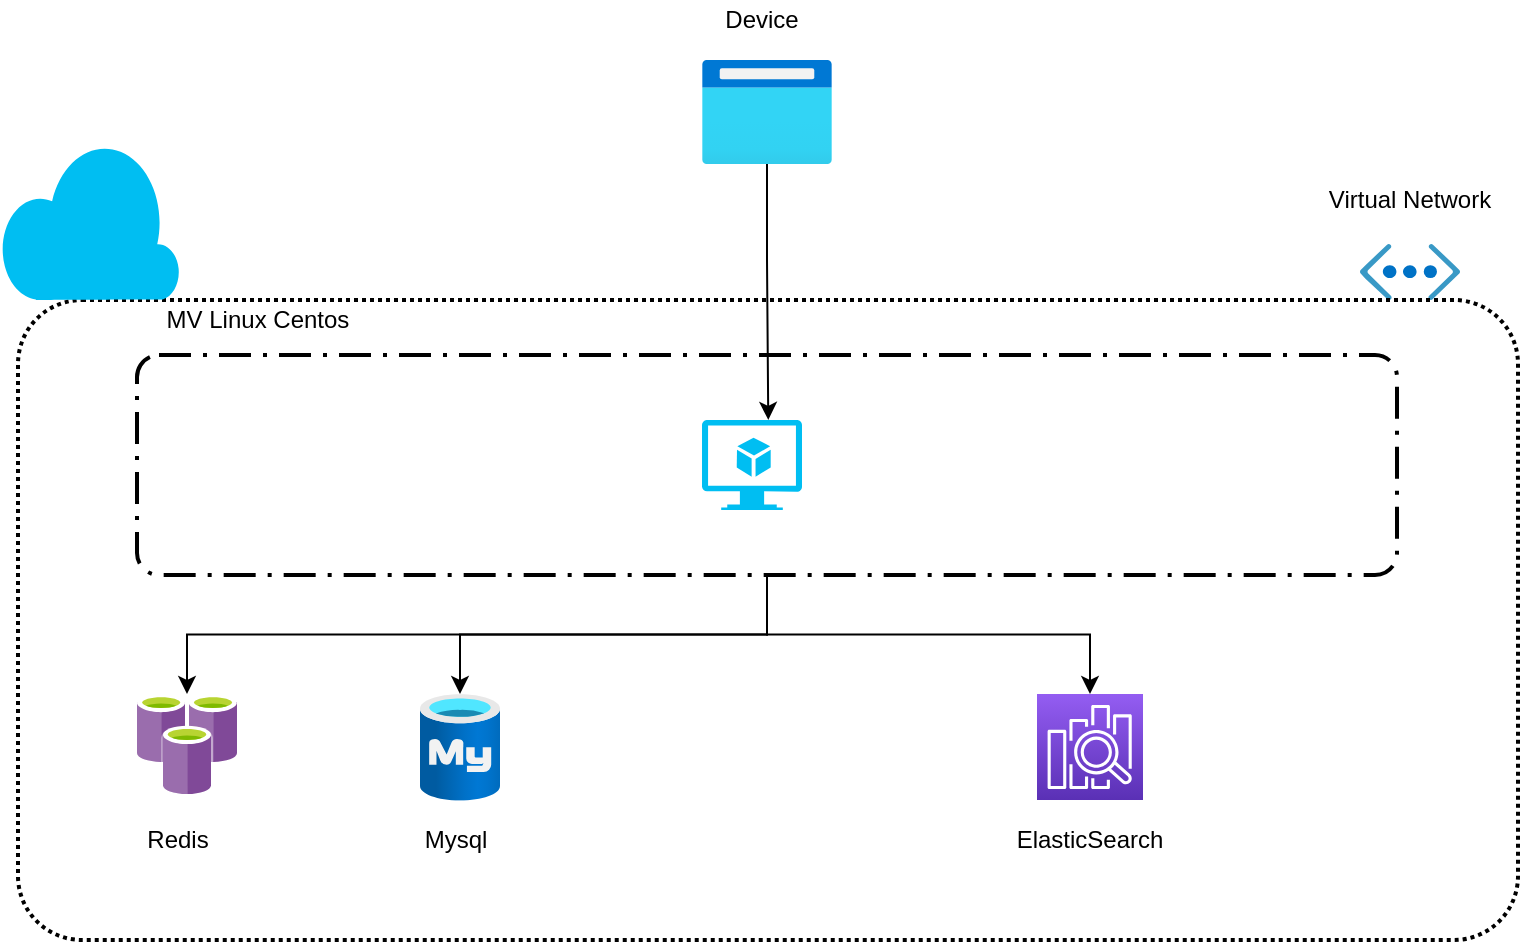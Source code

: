 <mxfile version="14.4.6" type="github"><diagram id="dduLCFr2EKCv7sHBwXmQ" name="Page-1"><mxGraphModel dx="1186" dy="685" grid="1" gridSize="10" guides="1" tooltips="1" connect="1" arrows="1" fold="1" page="1" pageScale="1" pageWidth="827" pageHeight="1169" math="0" shadow="0"><root><mxCell id="0"/><mxCell id="1" parent="0"/><mxCell id="wcIgwxUOb5CSBEQSOZVo-25" style="edgeStyle=orthogonalEdgeStyle;rounded=0;orthogonalLoop=1;jettySize=auto;html=1;entryX=0.501;entryY=0.295;entryDx=0;entryDy=0;entryPerimeter=0;" edge="1" parent="1" source="wcIgwxUOb5CSBEQSOZVo-14" target="wcIgwxUOb5CSBEQSOZVo-23"><mxGeometry relative="1" as="geometry"><mxPoint x="414" y="210" as="targetPoint"/></mxGeometry></mxCell><mxCell id="wcIgwxUOb5CSBEQSOZVo-14" value="" style="aspect=fixed;html=1;points=[];align=center;image;fontSize=12;image=img/lib/azure2/general/Browser.svg;" vertex="1" parent="1"><mxGeometry x="381" y="40" width="65" height="52" as="geometry"/></mxCell><mxCell id="wcIgwxUOb5CSBEQSOZVo-16" value="" style="aspect=fixed;html=1;points=[];align=center;image;fontSize=12;image=img/lib/mscae/Virtual_Network_Classic.svg;" vertex="1" parent="1"><mxGeometry x="710" y="132" width="50" height="28.0" as="geometry"/></mxCell><mxCell id="wcIgwxUOb5CSBEQSOZVo-17" value="" style="rounded=1;arcSize=10;dashed=1;fillColor=none;gradientColor=none;dashPattern=1 1;strokeWidth=2;" vertex="1" parent="1"><mxGeometry x="39" y="160" width="750" height="320" as="geometry"/></mxCell><mxCell id="wcIgwxUOb5CSBEQSOZVo-18" value="Virtual Network" style="text;html=1;strokeColor=none;fillColor=none;align=center;verticalAlign=middle;whiteSpace=wrap;rounded=0;" vertex="1" parent="1"><mxGeometry x="685" y="100" width="100" height="20" as="geometry"/></mxCell><mxCell id="wcIgwxUOb5CSBEQSOZVo-22" value="" style="verticalLabelPosition=bottom;html=1;verticalAlign=top;align=center;strokeColor=none;fillColor=#00BEF2;shape=mxgraph.azure.virtual_machine_feature;pointerEvents=1;" vertex="1" parent="1"><mxGeometry x="381" y="220" width="50" height="45" as="geometry"/></mxCell><mxCell id="wcIgwxUOb5CSBEQSOZVo-24" value="MV Linux Centos" style="text;html=1;strokeColor=none;fillColor=none;align=center;verticalAlign=middle;whiteSpace=wrap;rounded=0;" vertex="1" parent="1"><mxGeometry x="98.5" y="160" width="120" height="20" as="geometry"/></mxCell><mxCell id="wcIgwxUOb5CSBEQSOZVo-28" style="edgeStyle=orthogonalEdgeStyle;rounded=0;orthogonalLoop=1;jettySize=auto;html=1;" edge="1" parent="1" source="wcIgwxUOb5CSBEQSOZVo-23" target="wcIgwxUOb5CSBEQSOZVo-27"><mxGeometry relative="1" as="geometry"/></mxCell><mxCell id="wcIgwxUOb5CSBEQSOZVo-30" style="edgeStyle=orthogonalEdgeStyle;rounded=0;orthogonalLoop=1;jettySize=auto;html=1;" edge="1" parent="1" source="wcIgwxUOb5CSBEQSOZVo-23" target="wcIgwxUOb5CSBEQSOZVo-29"><mxGeometry relative="1" as="geometry"/></mxCell><mxCell id="wcIgwxUOb5CSBEQSOZVo-32" style="edgeStyle=orthogonalEdgeStyle;rounded=0;orthogonalLoop=1;jettySize=auto;html=1;exitX=0.5;exitY=1;exitDx=0;exitDy=0;" edge="1" parent="1" source="wcIgwxUOb5CSBEQSOZVo-23" target="wcIgwxUOb5CSBEQSOZVo-31"><mxGeometry relative="1" as="geometry"/></mxCell><mxCell id="wcIgwxUOb5CSBEQSOZVo-23" value="" style="rounded=1;arcSize=10;dashed=1;fillColor=none;gradientColor=none;dashPattern=8 3 1 3;strokeWidth=2;" vertex="1" parent="1"><mxGeometry x="98.5" y="187.5" width="630" height="110" as="geometry"/></mxCell><mxCell id="wcIgwxUOb5CSBEQSOZVo-26" value="" style="shape=image;html=1;verticalAlign=top;verticalLabelPosition=bottom;labelBackgroundColor=#ffffff;imageAspect=0;aspect=fixed;image=https://cdn4.iconfinder.com/data/icons/logos-brands-5/24/nginx-128.png" vertex="1" parent="1"><mxGeometry x="420" y="240" width="30" height="30" as="geometry"/></mxCell><mxCell id="wcIgwxUOb5CSBEQSOZVo-27" value="" style="aspect=fixed;html=1;points=[];align=center;image;fontSize=12;image=img/lib/mscae/Azure_Cache_for_Redis.svg;" vertex="1" parent="1"><mxGeometry x="98.5" y="357" width="50" height="50" as="geometry"/></mxCell><mxCell id="wcIgwxUOb5CSBEQSOZVo-29" value="" style="aspect=fixed;html=1;points=[];align=center;image;fontSize=12;image=img/lib/azure2/databases/Azure_Database_MySQL_Server.svg;" vertex="1" parent="1"><mxGeometry x="240" y="357" width="40" height="53.34" as="geometry"/></mxCell><mxCell id="wcIgwxUOb5CSBEQSOZVo-31" value="" style="points=[[0,0,0],[0.25,0,0],[0.5,0,0],[0.75,0,0],[1,0,0],[0,1,0],[0.25,1,0],[0.5,1,0],[0.75,1,0],[1,1,0],[0,0.25,0],[0,0.5,0],[0,0.75,0],[1,0.25,0],[1,0.5,0],[1,0.75,0]];outlineConnect=0;fontColor=#232F3E;gradientColor=#945DF2;gradientDirection=north;fillColor=#5A30B5;strokeColor=#ffffff;dashed=0;verticalLabelPosition=bottom;verticalAlign=top;align=center;html=1;fontSize=12;fontStyle=0;aspect=fixed;shape=mxgraph.aws4.resourceIcon;resIcon=mxgraph.aws4.elasticsearch_service;" vertex="1" parent="1"><mxGeometry x="548.5" y="357" width="53" height="53" as="geometry"/></mxCell><mxCell id="wcIgwxUOb5CSBEQSOZVo-33" value="Redis" style="text;html=1;strokeColor=none;fillColor=none;align=center;verticalAlign=middle;whiteSpace=wrap;rounded=0;" vertex="1" parent="1"><mxGeometry x="98.5" y="420" width="40" height="20" as="geometry"/></mxCell><mxCell id="wcIgwxUOb5CSBEQSOZVo-34" value="Mysql" style="text;html=1;strokeColor=none;fillColor=none;align=center;verticalAlign=middle;whiteSpace=wrap;rounded=0;" vertex="1" parent="1"><mxGeometry x="237.5" y="420" width="40" height="20" as="geometry"/></mxCell><mxCell id="wcIgwxUOb5CSBEQSOZVo-35" value="ElasticSearch" style="text;html=1;strokeColor=none;fillColor=none;align=center;verticalAlign=middle;whiteSpace=wrap;rounded=0;" vertex="1" parent="1"><mxGeometry x="530" y="420" width="90" height="20" as="geometry"/></mxCell><mxCell id="wcIgwxUOb5CSBEQSOZVo-36" value="Device" style="text;html=1;strokeColor=none;fillColor=none;align=center;verticalAlign=middle;whiteSpace=wrap;rounded=0;" vertex="1" parent="1"><mxGeometry x="391" y="10" width="40" height="20" as="geometry"/></mxCell><mxCell id="wcIgwxUOb5CSBEQSOZVo-38" value="" style="verticalLabelPosition=bottom;html=1;verticalAlign=top;align=center;strokeColor=none;fillColor=#00BEF2;shape=mxgraph.azure.cloud;" vertex="1" parent="1"><mxGeometry x="30" y="80" width="90" height="80" as="geometry"/></mxCell></root></mxGraphModel></diagram></mxfile>